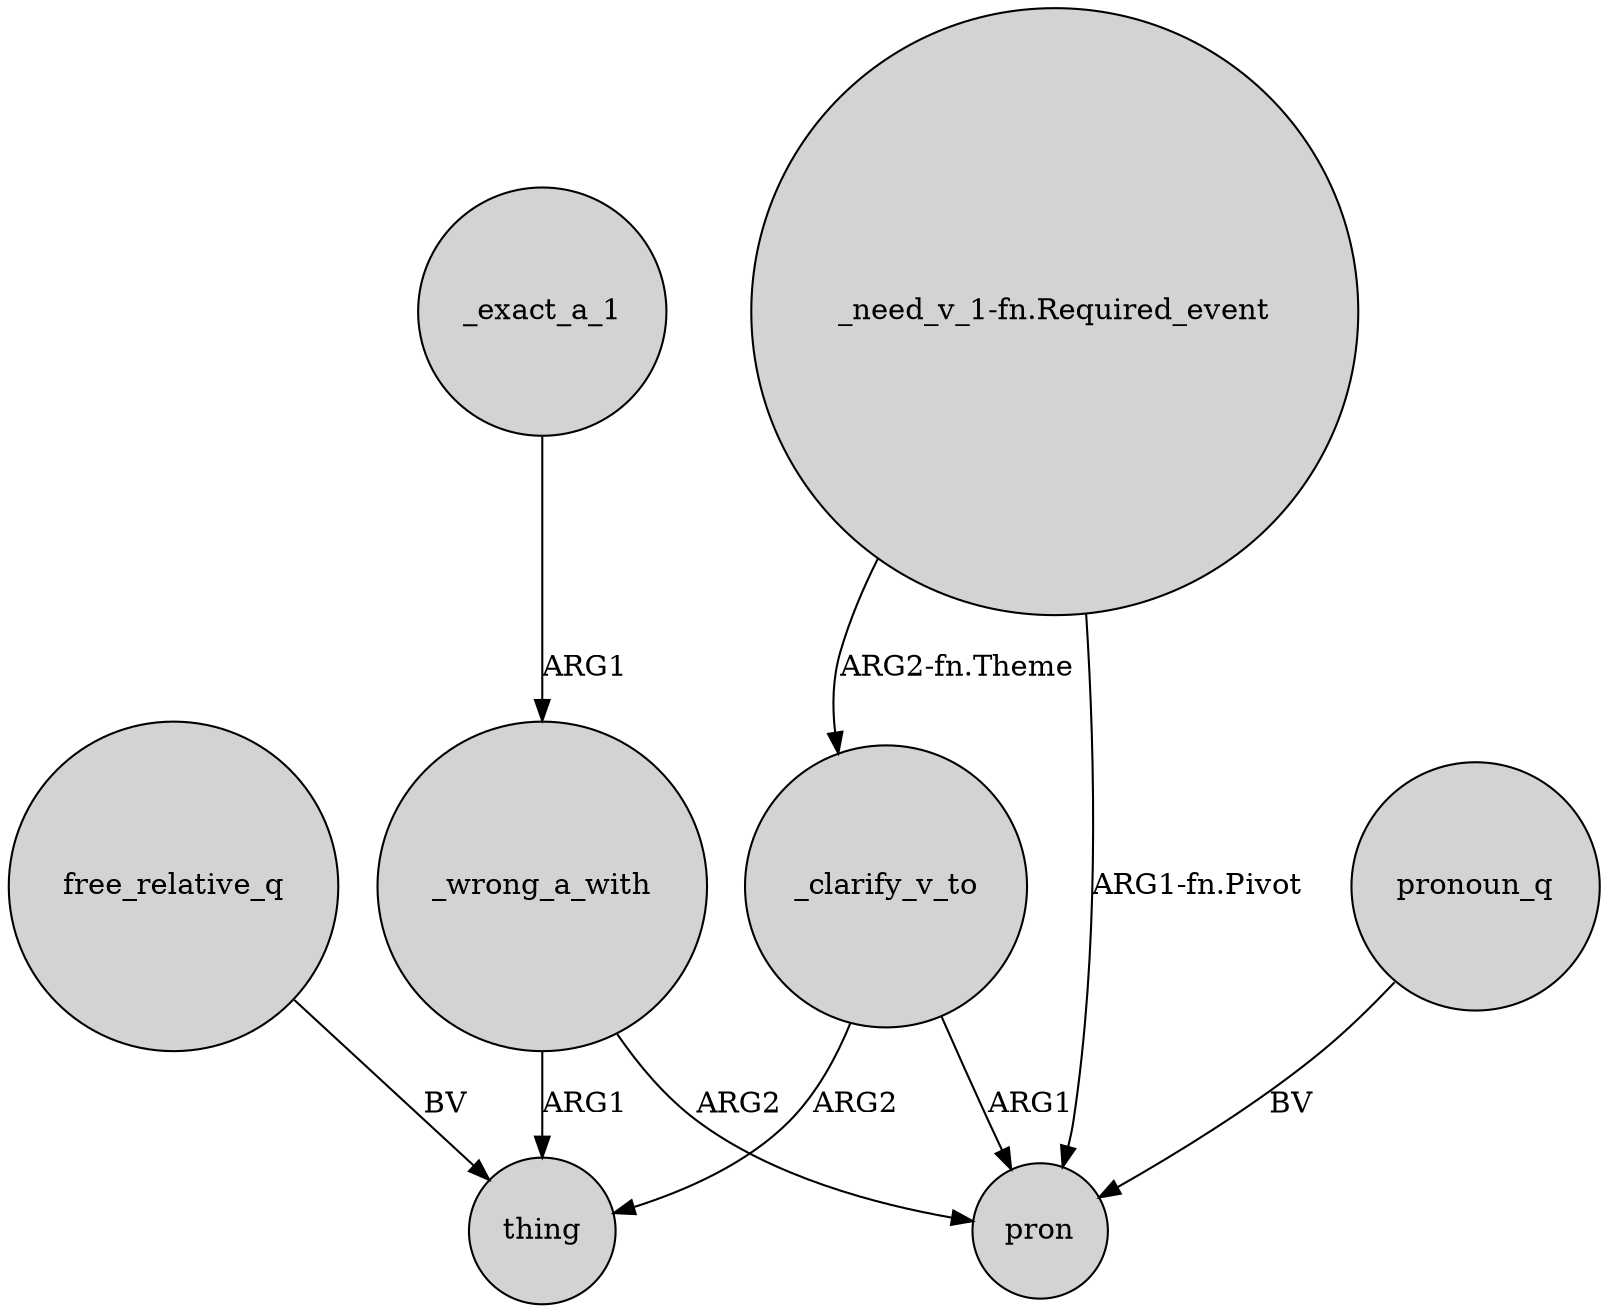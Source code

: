 digraph {
	node [shape=circle style=filled]
	_wrong_a_with -> pron [label=ARG2]
	_exact_a_1 -> _wrong_a_with [label=ARG1]
	"_need_v_1-fn.Required_event" -> _clarify_v_to [label="ARG2-fn.Theme"]
	_clarify_v_to -> pron [label=ARG1]
	_clarify_v_to -> thing [label=ARG2]
	free_relative_q -> thing [label=BV]
	"_need_v_1-fn.Required_event" -> pron [label="ARG1-fn.Pivot"]
	_wrong_a_with -> thing [label=ARG1]
	pronoun_q -> pron [label=BV]
}
